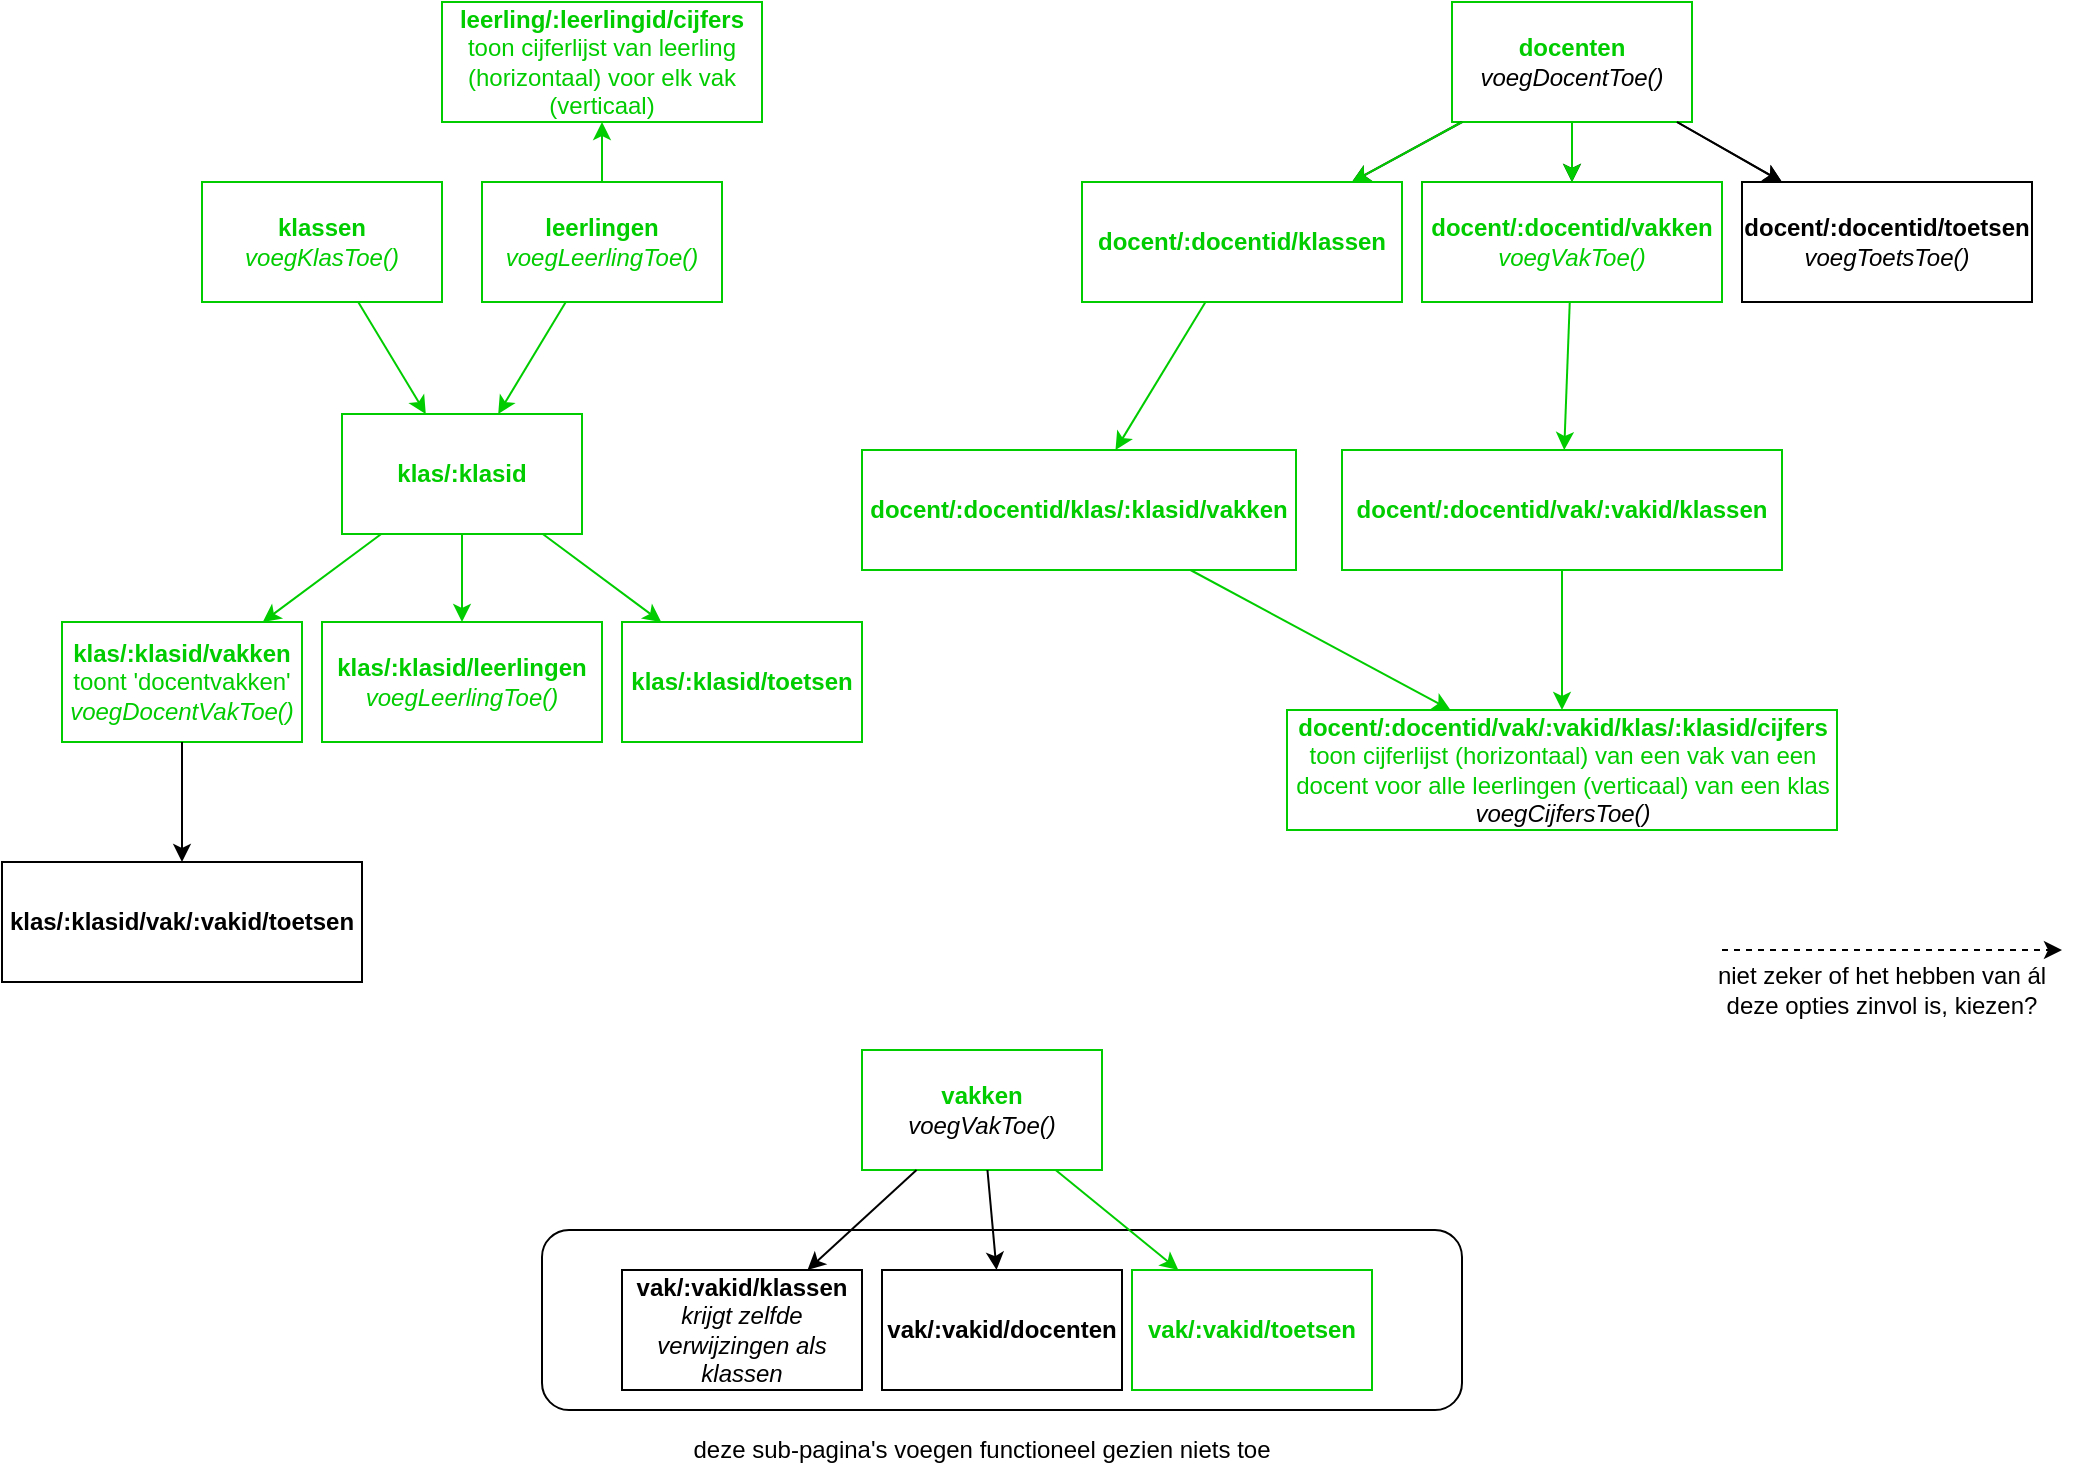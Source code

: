<mxfile version="13.6.2" type="device"><diagram id="RBWFx0eK2oFvfQwpB4vX" name="Page-1"><mxGraphModel dx="1038" dy="607" grid="1" gridSize="10" guides="1" tooltips="1" connect="1" arrows="1" fold="1" page="1" pageScale="1" pageWidth="1169" pageHeight="827" math="0" shadow="0"><root><mxCell id="0"/><mxCell id="1" parent="0"/><mxCell id="GRmKrxN35eHNse_wk63P-1" value="&lt;b&gt;&lt;font color=&quot;#00cc00&quot;&gt;klassen&lt;/font&gt;&lt;/b&gt;&lt;br&gt;&lt;i&gt;&lt;font color=&quot;#00cc00&quot;&gt;voegKlasToe()&lt;/font&gt;&lt;/i&gt;" style="rounded=0;whiteSpace=wrap;html=1;strokeColor=#00CC00;" parent="1" vertex="1"><mxGeometry x="110" y="106" width="120" height="60" as="geometry"/></mxCell><mxCell id="GRmKrxN35eHNse_wk63P-2" value="&lt;font color=&quot;#00cc00&quot;&gt;&lt;b&gt;leerlingen&lt;/b&gt;&lt;br&gt;&lt;/font&gt;&lt;i&gt;&lt;font color=&quot;#00cc00&quot;&gt;voegLeerlingToe()&lt;/font&gt;&lt;/i&gt;" style="rounded=0;whiteSpace=wrap;html=1;strokeColor=#00CC00;" parent="1" vertex="1"><mxGeometry x="250" y="106" width="120" height="60" as="geometry"/></mxCell><mxCell id="GRmKrxN35eHNse_wk63P-3" value="&lt;b&gt;&lt;font color=&quot;#00cc00&quot;&gt;klas/:klasid/leerlingen&lt;br&gt;&lt;/font&gt;&lt;/b&gt;&lt;i&gt;&lt;font color=&quot;#00cc00&quot;&gt;voegLeerlingToe()&lt;/font&gt;&lt;/i&gt;" style="rounded=0;whiteSpace=wrap;html=1;strokeColor=#00CC00;" parent="1" vertex="1"><mxGeometry x="170" y="326" width="140" height="60" as="geometry"/></mxCell><mxCell id="GRmKrxN35eHNse_wk63P-4" value="&lt;font color=&quot;#00cc00&quot;&gt;&lt;b&gt;leerling/:leerlingid/cijfers&lt;br&gt;&lt;/b&gt;toon cijferlijst van leerling (horizontaal) voor elk vak (verticaal)&lt;/font&gt;" style="rounded=0;whiteSpace=wrap;html=1;strokeColor=#00CC00;" parent="1" vertex="1"><mxGeometry x="230" y="16" width="160" height="60" as="geometry"/></mxCell><mxCell id="GRmKrxN35eHNse_wk63P-5" value="&lt;b&gt;docent/:docentid/vakken&lt;br&gt;&lt;/b&gt;&lt;i&gt;voegVakToe()&lt;/i&gt;" style="rounded=0;whiteSpace=wrap;html=1;" parent="1" vertex="1"><mxGeometry x="720" y="106" width="150" height="60" as="geometry"/></mxCell><mxCell id="GRmKrxN35eHNse_wk63P-7" value="&lt;font color=&quot;#00cc00&quot;&gt;&lt;b&gt;klas/:klasid/vakken&lt;br&gt;&lt;/b&gt;toont 'docentvakken'&lt;br&gt;&lt;i&gt;voegDocentVakToe()&lt;/i&gt;&lt;/font&gt;" style="rounded=0;whiteSpace=wrap;html=1;strokeColor=#00CC00;" parent="1" vertex="1"><mxGeometry x="40" y="326" width="120" height="60" as="geometry"/></mxCell><mxCell id="GRmKrxN35eHNse_wk63P-8" value="&lt;b&gt;&lt;font color=&quot;#00cc00&quot;&gt;klas/:klasid/toetsen&lt;/font&gt;&lt;/b&gt;" style="rounded=0;whiteSpace=wrap;html=1;strokeColor=#00CC00;" parent="1" vertex="1"><mxGeometry x="320" y="326" width="120" height="60" as="geometry"/></mxCell><mxCell id="GRmKrxN35eHNse_wk63P-9" value="&lt;b&gt;klas/:klasid/vak/:vakid/toetsen&lt;/b&gt;" style="rounded=0;whiteSpace=wrap;html=1;" parent="1" vertex="1"><mxGeometry x="10" y="446" width="180" height="60" as="geometry"/></mxCell><mxCell id="GRmKrxN35eHNse_wk63P-13" value="" style="endArrow=none;html=1;startArrow=classic;startFill=1;" parent="1" source="GRmKrxN35eHNse_wk63P-9" target="GRmKrxN35eHNse_wk63P-7" edge="1"><mxGeometry width="50" height="50" relative="1" as="geometry"><mxPoint x="420" y="316" as="sourcePoint"/><mxPoint x="470" y="266" as="targetPoint"/></mxGeometry></mxCell><mxCell id="GRmKrxN35eHNse_wk63P-17" value="&lt;b&gt;&lt;font color=&quot;#00cc00&quot;&gt;docenten&lt;br&gt;&lt;/font&gt;&lt;/b&gt;&lt;i&gt;voegDocentToe()&lt;/i&gt;" style="rounded=0;whiteSpace=wrap;html=1;strokeColor=#00CC00;" parent="1" vertex="1"><mxGeometry x="735" y="16" width="120" height="60" as="geometry"/></mxCell><mxCell id="GRmKrxN35eHNse_wk63P-25" value="" style="endArrow=none;html=1;startArrow=classic;startFill=1;" parent="1" source="GRmKrxN35eHNse_wk63P-34" target="GRmKrxN35eHNse_wk63P-17" edge="1"><mxGeometry width="50" height="50" relative="1" as="geometry"><mxPoint x="716.667" y="106" as="sourcePoint"/><mxPoint x="220" y="226" as="targetPoint"/></mxGeometry></mxCell><mxCell id="GRmKrxN35eHNse_wk63P-26" value="" style="endArrow=none;html=1;startArrow=classic;startFill=1;" parent="1" source="GRmKrxN35eHNse_wk63P-29" target="GRmKrxN35eHNse_wk63P-17" edge="1"><mxGeometry width="50" height="50" relative="1" as="geometry"><mxPoint x="250" y="286" as="sourcePoint"/><mxPoint x="300" y="236" as="targetPoint"/></mxGeometry></mxCell><mxCell id="GRmKrxN35eHNse_wk63P-27" value="" style="endArrow=none;html=1;startArrow=classic;startFill=1;" parent="1" source="GRmKrxN35eHNse_wk63P-5" target="GRmKrxN35eHNse_wk63P-17" edge="1"><mxGeometry width="50" height="50" relative="1" as="geometry"><mxPoint x="250" y="286" as="sourcePoint"/><mxPoint x="300" y="236" as="targetPoint"/></mxGeometry></mxCell><mxCell id="GRmKrxN35eHNse_wk63P-28" value="&lt;b&gt;&lt;font color=&quot;#00cc00&quot;&gt;vakken&lt;br&gt;&lt;/font&gt;&lt;/b&gt;&lt;i&gt;voegVakToe()&lt;/i&gt;" style="rounded=0;whiteSpace=wrap;html=1;strokeColor=#00CC00;" parent="1" vertex="1"><mxGeometry x="440" y="540" width="120" height="60" as="geometry"/></mxCell><mxCell id="GRmKrxN35eHNse_wk63P-29" value="&lt;b&gt;docent/:docentid/toetsen&lt;br&gt;&lt;/b&gt;&lt;i&gt;voegToetsToe()&lt;/i&gt;" style="rounded=0;whiteSpace=wrap;html=1;" parent="1" vertex="1"><mxGeometry x="880" y="106" width="145" height="60" as="geometry"/></mxCell><mxCell id="GRmKrxN35eHNse_wk63P-33" value="" style="endArrow=none;html=1;startArrow=classic;startFill=1;strokeColor=#00CC00;" parent="1" source="52dXqhBof1l934WnyT7b-6" target="GRmKrxN35eHNse_wk63P-5" edge="1"><mxGeometry width="50" height="50" relative="1" as="geometry"><mxPoint x="1060" y="351" as="sourcePoint"/><mxPoint x="840" y="211" as="targetPoint"/></mxGeometry></mxCell><mxCell id="GRmKrxN35eHNse_wk63P-34" value="&lt;b&gt;&lt;font color=&quot;#00cc00&quot;&gt;docent/:docentid/klassen&lt;/font&gt;&lt;/b&gt;" style="rounded=0;whiteSpace=wrap;html=1;strokeColor=#00CC00;" parent="1" vertex="1"><mxGeometry x="550" y="106" width="160" height="60" as="geometry"/></mxCell><mxCell id="GRmKrxN35eHNse_wk63P-37" value="" style="endArrow=classic;html=1;endFill=1;strokeColor=#00CC00;" parent="1" source="GRmKrxN35eHNse_wk63P-2" target="GRmKrxN35eHNse_wk63P-61" edge="1"><mxGeometry width="50" height="50" relative="1" as="geometry"><mxPoint x="620" y="386" as="sourcePoint"/><mxPoint x="670" y="336" as="targetPoint"/></mxGeometry></mxCell><mxCell id="GRmKrxN35eHNse_wk63P-38" value="" style="endArrow=classic;html=1;strokeColor=#00CC00;" parent="1" source="GRmKrxN35eHNse_wk63P-2" target="GRmKrxN35eHNse_wk63P-4" edge="1"><mxGeometry width="50" height="50" relative="1" as="geometry"><mxPoint x="650" y="506" as="sourcePoint"/><mxPoint x="560" y="376" as="targetPoint"/></mxGeometry></mxCell><mxCell id="GRmKrxN35eHNse_wk63P-44" value="&lt;font color=&quot;#00cc00&quot;&gt;&lt;b&gt;docent/:docentid/vak/:vakid/klas/:klasid/cijfers&lt;br&gt;&lt;/b&gt;toon cijferlijst (horizontaal) van een vak van een docent voor alle leerlingen (verticaal) van een klas&lt;/font&gt;&lt;br&gt;&lt;i&gt;voegCijfersToe()&lt;/i&gt;" style="rounded=0;whiteSpace=wrap;html=1;strokeColor=#00CC00;" parent="1" vertex="1"><mxGeometry x="652.5" y="370" width="275" height="60" as="geometry"/></mxCell><mxCell id="GRmKrxN35eHNse_wk63P-51" value="" style="endArrow=none;html=1;startArrow=classic;startFill=1;strokeColor=#00CC00;" parent="1" source="GRmKrxN35eHNse_wk63P-44" target="52dXqhBof1l934WnyT7b-6" edge="1"><mxGeometry width="50" height="50" relative="1" as="geometry"><mxPoint x="881.667" y="326" as="sourcePoint"/><mxPoint x="928.333" y="296" as="targetPoint"/></mxGeometry></mxCell><mxCell id="GRmKrxN35eHNse_wk63P-53" value="&lt;b&gt;vak/:vakid/klassen&lt;br&gt;&lt;/b&gt;&lt;i&gt;krijgt zelfde verwijzingen als klassen&lt;/i&gt;" style="rounded=0;whiteSpace=wrap;html=1;" parent="1" vertex="1"><mxGeometry x="320" y="650" width="120" height="60" as="geometry"/></mxCell><mxCell id="GRmKrxN35eHNse_wk63P-54" value="" style="endArrow=classic;html=1;" parent="1" source="GRmKrxN35eHNse_wk63P-28" target="GRmKrxN35eHNse_wk63P-53" edge="1"><mxGeometry width="50" height="50" relative="1" as="geometry"><mxPoint x="155" y="460" as="sourcePoint"/><mxPoint x="155" y="510" as="targetPoint"/></mxGeometry></mxCell><mxCell id="GRmKrxN35eHNse_wk63P-55" value="&lt;b&gt;vak/:vakid/docenten&lt;br&gt;&lt;/b&gt;" style="rounded=0;whiteSpace=wrap;html=1;" parent="1" vertex="1"><mxGeometry x="450" y="650" width="120" height="60" as="geometry"/></mxCell><mxCell id="GRmKrxN35eHNse_wk63P-56" value="" style="endArrow=classic;html=1;" parent="1" source="GRmKrxN35eHNse_wk63P-28" target="GRmKrxN35eHNse_wk63P-55" edge="1"><mxGeometry width="50" height="50" relative="1" as="geometry"><mxPoint x="477.273" y="610.0" as="sourcePoint"/><mxPoint x="422.727" y="660.0" as="targetPoint"/></mxGeometry></mxCell><mxCell id="GRmKrxN35eHNse_wk63P-57" value="" style="rounded=1;whiteSpace=wrap;html=1;fillColor=none;glass=1;" parent="1" vertex="1"><mxGeometry x="280" y="630" width="460" height="90" as="geometry"/></mxCell><mxCell id="GRmKrxN35eHNse_wk63P-58" value="deze sub-pagina's voegen functioneel gezien niets toe" style="text;html=1;strokeColor=none;fillColor=none;align=center;verticalAlign=middle;whiteSpace=wrap;rounded=0;" parent="1" vertex="1"><mxGeometry x="345" y="730" width="310" height="20" as="geometry"/></mxCell><mxCell id="GRmKrxN35eHNse_wk63P-59" value="" style="endArrow=classic;html=1;dashed=1;" parent="1" edge="1"><mxGeometry width="50" height="50" relative="1" as="geometry"><mxPoint x="870" y="490" as="sourcePoint"/><mxPoint x="1040" y="490" as="targetPoint"/></mxGeometry></mxCell><mxCell id="GRmKrxN35eHNse_wk63P-60" value="niet zeker of het hebben van ál deze opties zinvol is, kiezen?" style="text;html=1;strokeColor=none;fillColor=none;align=center;verticalAlign=middle;whiteSpace=wrap;rounded=0;" parent="1" vertex="1"><mxGeometry x="855" y="500" width="190" height="20" as="geometry"/></mxCell><mxCell id="GRmKrxN35eHNse_wk63P-61" value="&lt;b&gt;&lt;font color=&quot;#00cc00&quot;&gt;klas/:klasid&lt;/font&gt;&lt;/b&gt;" style="rounded=0;whiteSpace=wrap;html=1;fillColor=none;strokeColor=#00CC00;" parent="1" vertex="1"><mxGeometry x="180" y="222" width="120" height="60" as="geometry"/></mxCell><mxCell id="GRmKrxN35eHNse_wk63P-63" value="" style="endArrow=classic;html=1;endFill=1;strokeColor=#00CC00;" parent="1" source="GRmKrxN35eHNse_wk63P-61" target="GRmKrxN35eHNse_wk63P-7" edge="1"><mxGeometry width="50" height="50" relative="1" as="geometry"><mxPoint x="320" y="386" as="sourcePoint"/><mxPoint x="320" y="306" as="targetPoint"/></mxGeometry></mxCell><mxCell id="GRmKrxN35eHNse_wk63P-64" value="" style="endArrow=classic;html=1;endFill=1;strokeColor=#00CC00;" parent="1" source="GRmKrxN35eHNse_wk63P-61" target="GRmKrxN35eHNse_wk63P-3" edge="1"><mxGeometry width="50" height="50" relative="1" as="geometry"><mxPoint x="312" y="266" as="sourcePoint"/><mxPoint x="330" y="316" as="targetPoint"/></mxGeometry></mxCell><mxCell id="GRmKrxN35eHNse_wk63P-65" value="" style="endArrow=classic;html=1;endFill=1;strokeColor=#00CC00;" parent="1" source="GRmKrxN35eHNse_wk63P-61" target="GRmKrxN35eHNse_wk63P-8" edge="1"><mxGeometry width="50" height="50" relative="1" as="geometry"><mxPoint x="340" y="406" as="sourcePoint"/><mxPoint x="340" y="326" as="targetPoint"/></mxGeometry></mxCell><mxCell id="GRmKrxN35eHNse_wk63P-66" value="" style="endArrow=classic;html=1;endFill=1;strokeColor=#00CC00;" parent="1" source="GRmKrxN35eHNse_wk63P-1" target="GRmKrxN35eHNse_wk63P-61" edge="1"><mxGeometry width="50" height="50" relative="1" as="geometry"><mxPoint x="375" y="386" as="sourcePoint"/><mxPoint x="335" y="306" as="targetPoint"/></mxGeometry></mxCell><mxCell id="GRmKrxN35eHNse_wk63P-68" value="&lt;b&gt;&lt;font color=&quot;#00cc00&quot;&gt;vak/:vakid/toetsen&lt;/font&gt;&lt;br&gt;&lt;/b&gt;" style="rounded=0;whiteSpace=wrap;html=1;strokeColor=#00CC00;" parent="1" vertex="1"><mxGeometry x="575" y="650" width="120" height="60" as="geometry"/></mxCell><mxCell id="GRmKrxN35eHNse_wk63P-69" value="" style="endArrow=classic;html=1;strokeColor=#00CC00;" parent="1" source="GRmKrxN35eHNse_wk63P-28" target="GRmKrxN35eHNse_wk63P-68" edge="1"><mxGeometry width="50" height="50" relative="1" as="geometry"><mxPoint x="627.727" y="600.0" as="sourcePoint"/><mxPoint x="547.727" y="660.0" as="targetPoint"/></mxGeometry></mxCell><mxCell id="52dXqhBof1l934WnyT7b-1" value="" style="endArrow=none;html=1;startArrow=classic;startFill=1;strokeColor=#00CC00;" parent="1" edge="1"><mxGeometry width="50" height="50" relative="1" as="geometry"><mxPoint x="685" y="106" as="sourcePoint"/><mxPoint x="740" y="76" as="targetPoint"/></mxGeometry></mxCell><mxCell id="52dXqhBof1l934WnyT7b-2" value="" style="endArrow=none;html=1;startArrow=classic;startFill=1;strokeColor=#00CC00;" parent="1" source="52dXqhBof1l934WnyT7b-5" edge="1"><mxGeometry width="50" height="50" relative="1" as="geometry"><mxPoint x="250" y="286" as="sourcePoint"/><mxPoint x="795" y="76" as="targetPoint"/></mxGeometry></mxCell><mxCell id="52dXqhBof1l934WnyT7b-3" value="" style="endArrow=none;html=1;startArrow=classic;startFill=1;" parent="1" source="52dXqhBof1l934WnyT7b-4" edge="1"><mxGeometry width="50" height="50" relative="1" as="geometry"><mxPoint x="250" y="286" as="sourcePoint"/><mxPoint x="847.5" y="76" as="targetPoint"/></mxGeometry></mxCell><mxCell id="52dXqhBof1l934WnyT7b-4" value="&lt;b&gt;docent/:docentid/toetsen&lt;br&gt;&lt;/b&gt;&lt;i&gt;voegToetsToe()&lt;/i&gt;" style="rounded=0;whiteSpace=wrap;html=1;" parent="1" vertex="1"><mxGeometry x="880" y="106" width="145" height="60" as="geometry"/></mxCell><mxCell id="52dXqhBof1l934WnyT7b-5" value="&lt;font color=&quot;#00cc00&quot;&gt;&lt;b&gt;docent/:docentid/vakken&lt;br&gt;&lt;/b&gt;&lt;i&gt;voegVakToe()&lt;/i&gt;&lt;/font&gt;" style="rounded=0;whiteSpace=wrap;html=1;strokeColor=#00CC00;" parent="1" vertex="1"><mxGeometry x="720" y="106" width="150" height="60" as="geometry"/></mxCell><mxCell id="52dXqhBof1l934WnyT7b-6" value="&lt;b&gt;&lt;font color=&quot;#00cc00&quot;&gt;docent/:docentid/vak/:vakid/klassen&lt;/font&gt;&lt;/b&gt;" style="rounded=0;whiteSpace=wrap;html=1;strokeColor=#00CC00;" parent="1" vertex="1"><mxGeometry x="680" y="240" width="220" height="60" as="geometry"/></mxCell><mxCell id="52dXqhBof1l934WnyT7b-8" value="&lt;b&gt;&lt;font color=&quot;#00cc00&quot;&gt;docent/:docentid/klas/:klasid/vakken&lt;/font&gt;&lt;/b&gt;" style="rounded=0;whiteSpace=wrap;html=1;strokeColor=#00CC00;" parent="1" vertex="1"><mxGeometry x="440" y="240" width="217" height="60" as="geometry"/></mxCell><mxCell id="52dXqhBof1l934WnyT7b-9" value="" style="endArrow=none;html=1;startArrow=classic;startFill=1;strokeColor=#00CC00;" parent="1" source="52dXqhBof1l934WnyT7b-8" target="GRmKrxN35eHNse_wk63P-34" edge="1"><mxGeometry width="50" height="50" relative="1" as="geometry"><mxPoint x="910" y="116" as="sourcePoint"/><mxPoint x="857.5" y="86" as="targetPoint"/></mxGeometry></mxCell><mxCell id="52dXqhBof1l934WnyT7b-10" value="" style="endArrow=none;html=1;startArrow=classic;startFill=1;strokeColor=#00CC00;" parent="1" source="GRmKrxN35eHNse_wk63P-44" target="52dXqhBof1l934WnyT7b-8" edge="1"><mxGeometry width="50" height="50" relative="1" as="geometry"><mxPoint x="576.746" y="250" as="sourcePoint"/><mxPoint x="621.754" y="176" as="targetPoint"/></mxGeometry></mxCell></root></mxGraphModel></diagram></mxfile>